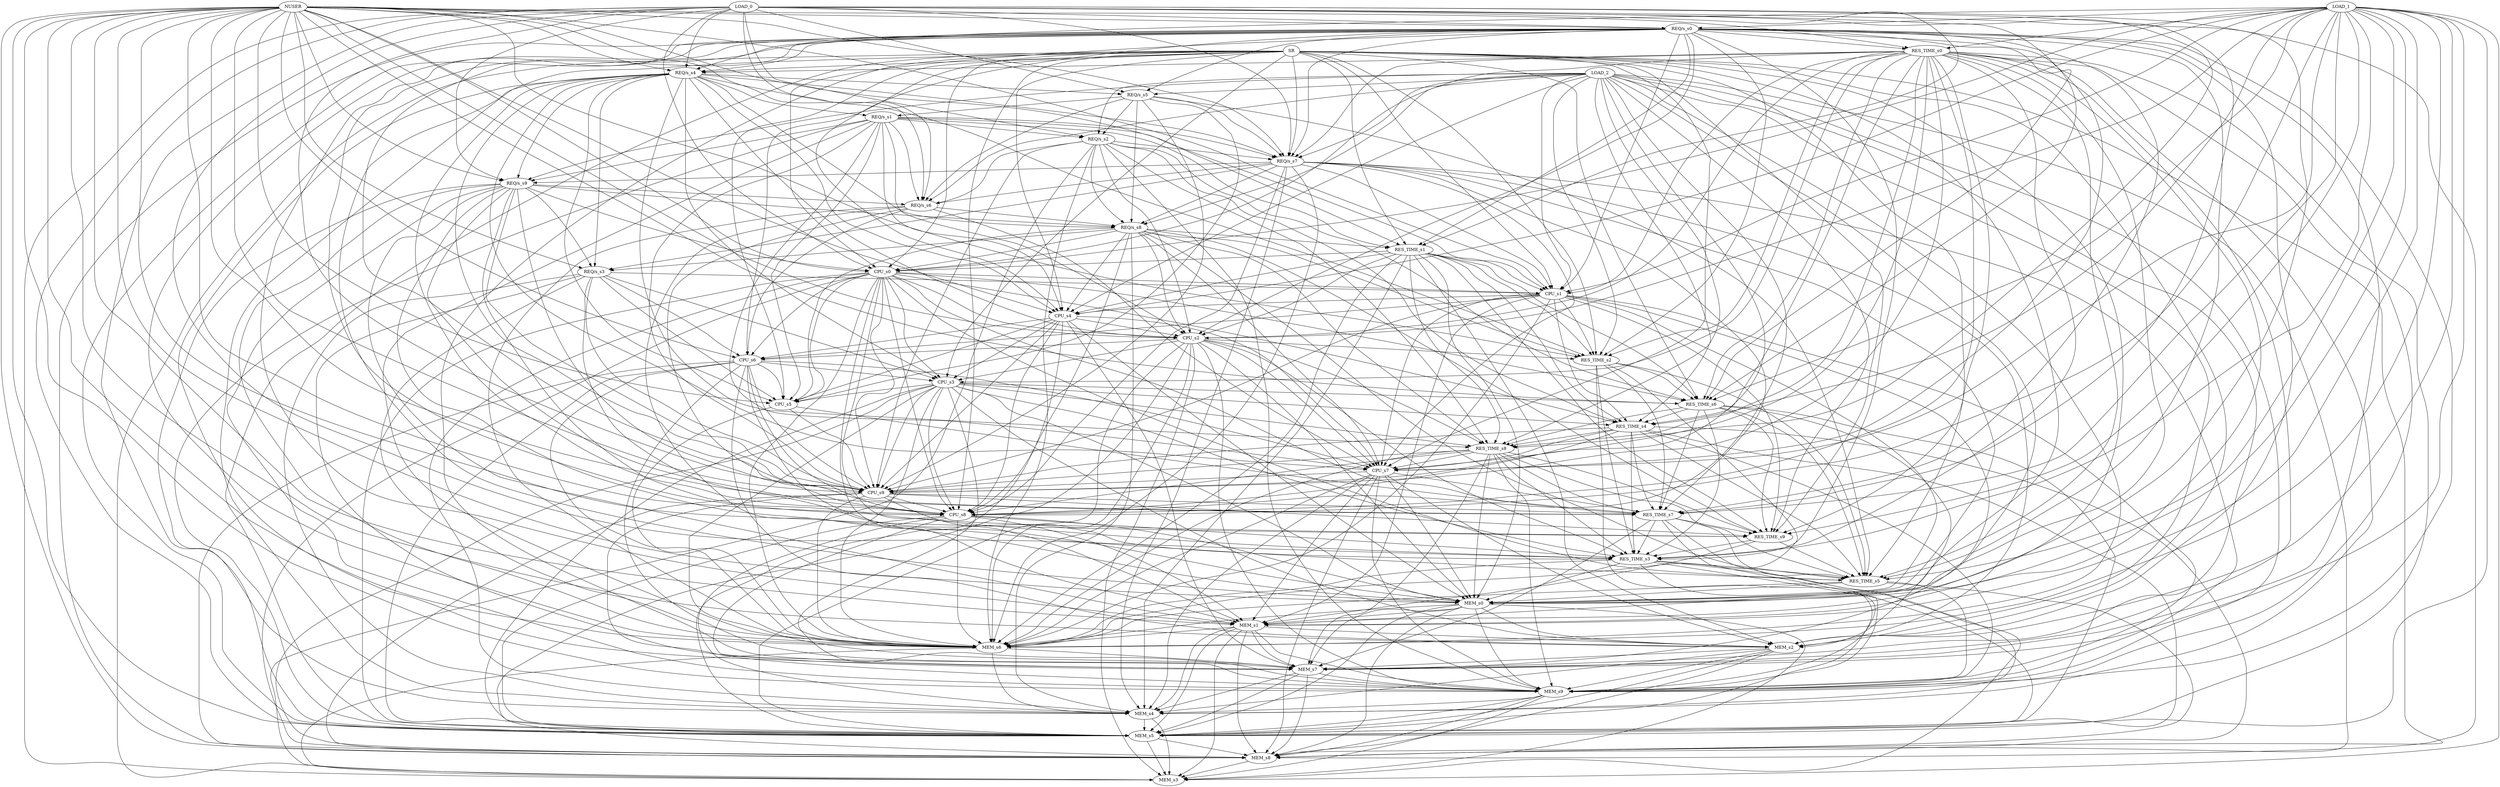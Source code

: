 strict digraph "" {
	NUSER -> "REQ/s_s0";
	NUSER -> RES_TIME_s0;
	NUSER -> CPU_s0;
	NUSER -> MEM_s0;
	NUSER -> RES_TIME_s1;
	NUSER -> CPU_s1;
	NUSER -> MEM_s1;
	NUSER -> RES_TIME_s2;
	NUSER -> CPU_s2;
	NUSER -> MEM_s2;
	NUSER -> "REQ/s_s3";
	NUSER -> "REQ/s_s4";
	NUSER -> CPU_s4;
	NUSER -> CPU_s5;
	NUSER -> MEM_s5;
	NUSER -> "REQ/s_s6";
	NUSER -> RES_TIME_s6;
	NUSER -> CPU_s6;
	NUSER -> MEM_s6;
	NUSER -> "REQ/s_s7";
	NUSER -> RES_TIME_s7;
	NUSER -> CPU_s8;
	NUSER -> MEM_s8;
	NUSER -> "REQ/s_s9";
	NUSER -> RES_TIME_s9;
	NUSER -> CPU_s9;
	NUSER -> MEM_s9;
	LOAD_0 -> "REQ/s_s0";
	LOAD_0 -> CPU_s0;
	LOAD_0 -> MEM_s0;
	LOAD_0 -> RES_TIME_s1;
	LOAD_0 -> "REQ/s_s2";
	LOAD_0 -> RES_TIME_s3;
	LOAD_0 -> MEM_s3;
	LOAD_0 -> "REQ/s_s4";
	LOAD_0 -> MEM_s4;
	LOAD_0 -> "REQ/s_s5";
	LOAD_0 -> MEM_s5;
	LOAD_0 -> "REQ/s_s6";
	LOAD_0 -> RES_TIME_s6;
	LOAD_0 -> "REQ/s_s7";
	LOAD_0 -> RES_TIME_s7;
	LOAD_0 -> RES_TIME_s8;
	LOAD_0 -> MEM_s8;
	LOAD_0 -> "REQ/s_s9";
	LOAD_0 -> CPU_s9;
	LOAD_1 -> "REQ/s_s0";
	LOAD_1 -> RES_TIME_s0;
	LOAD_1 -> CPU_s0;
	LOAD_1 -> MEM_s0;
	LOAD_1 -> CPU_s1;
	LOAD_1 -> MEM_s1;
	LOAD_1 -> CPU_s2;
	LOAD_1 -> MEM_s2;
	LOAD_1 -> RES_TIME_s3;
	LOAD_1 -> MEM_s3;
	LOAD_1 -> "REQ/s_s4";
	LOAD_1 -> RES_TIME_s4;
	LOAD_1 -> CPU_s4;
	LOAD_1 -> RES_TIME_s5;
	LOAD_1 -> MEM_s5;
	LOAD_1 -> RES_TIME_s6;
	LOAD_1 -> MEM_s6;
	LOAD_1 -> RES_TIME_s7;
	LOAD_1 -> CPU_s7;
	LOAD_1 -> MEM_s7;
	LOAD_1 -> CPU_s8;
	LOAD_1 -> RES_TIME_s9;
	LOAD_2 -> CPU_s1;
	LOAD_2 -> MEM_s1;
	LOAD_2 -> "REQ/s_s2";
	LOAD_2 -> RES_TIME_s2;
	LOAD_2 -> MEM_s2;
	LOAD_2 -> RES_TIME_s4;
	LOAD_2 -> CPU_s4;
	LOAD_2 -> "REQ/s_s5";
	LOAD_2 -> "REQ/s_s6";
	LOAD_2 -> MEM_s6;
	LOAD_2 -> "REQ/s_s7";
	LOAD_2 -> MEM_s7;
	LOAD_2 -> "REQ/s_s8";
	LOAD_2 -> RES_TIME_s8;
	LOAD_2 -> CPU_s8;
	LOAD_2 -> MEM_s8;
	LOAD_2 -> "REQ/s_s9";
	LOAD_2 -> RES_TIME_s9;
	LOAD_2 -> CPU_s9;
	LOAD_2 -> MEM_s9;
	SR -> CPU_s0;
	SR -> MEM_s0;
	SR -> RES_TIME_s1;
	SR -> CPU_s1;
	SR -> MEM_s1;
	SR -> RES_TIME_s2;
	SR -> MEM_s2;
	SR -> CPU_s3;
	SR -> MEM_s3;
	SR -> "REQ/s_s4";
	SR -> CPU_s4;
	SR -> MEM_s4;
	SR -> RES_TIME_s5;
	SR -> CPU_s5;
	SR -> MEM_s5;
	SR -> RES_TIME_s6;
	SR -> CPU_s6;
	SR -> "REQ/s_s7";
	SR -> CPU_s7;
	SR -> MEM_s7;
	SR -> CPU_s8;
	SR -> MEM_s8;
	SR -> RES_TIME_s9;
	"REQ/s_s0" -> RES_TIME_s0;
	"REQ/s_s0" -> CPU_s0;
	"REQ/s_s0" -> RES_TIME_s1;
	"REQ/s_s0" -> CPU_s1;
	"REQ/s_s0" -> MEM_s1;
	"REQ/s_s0" -> RES_TIME_s2;
	"REQ/s_s0" -> CPU_s2;
	"REQ/s_s0" -> MEM_s2;
	"REQ/s_s0" -> RES_TIME_s3;
	"REQ/s_s0" -> "REQ/s_s4";
	"REQ/s_s0" -> CPU_s4;
	"REQ/s_s0" -> "REQ/s_s5";
	"REQ/s_s0" -> RES_TIME_s5;
	"REQ/s_s0" -> MEM_s5;
	"REQ/s_s0" -> RES_TIME_s6;
	"REQ/s_s0" -> MEM_s6;
	"REQ/s_s0" -> "REQ/s_s7";
	"REQ/s_s0" -> RES_TIME_s7;
	"REQ/s_s0" -> CPU_s7;
	"REQ/s_s0" -> MEM_s7;
	"REQ/s_s0" -> CPU_s8;
	"REQ/s_s0" -> MEM_s8;
	"REQ/s_s0" -> CPU_s9;
	"REQ/s_s0" -> MEM_s9;
	RES_TIME_s0 -> CPU_s0;
	RES_TIME_s0 -> MEM_s0;
	RES_TIME_s0 -> CPU_s1;
	RES_TIME_s0 -> MEM_s1;
	RES_TIME_s0 -> RES_TIME_s2;
	RES_TIME_s0 -> CPU_s2;
	RES_TIME_s0 -> RES_TIME_s3;
	RES_TIME_s0 -> CPU_s3;
	RES_TIME_s0 -> "REQ/s_s4";
	RES_TIME_s0 -> RES_TIME_s4;
	RES_TIME_s0 -> MEM_s4;
	RES_TIME_s0 -> RES_TIME_s5;
	RES_TIME_s0 -> MEM_s5;
	RES_TIME_s0 -> RES_TIME_s6;
	RES_TIME_s0 -> "REQ/s_s7";
	RES_TIME_s0 -> CPU_s7;
	RES_TIME_s0 -> MEM_s7;
	RES_TIME_s0 -> RES_TIME_s8;
	RES_TIME_s0 -> CPU_s8;
	RES_TIME_s0 -> RES_TIME_s9;
	RES_TIME_s0 -> CPU_s9;
	RES_TIME_s0 -> MEM_s9;
	CPU_s0 -> CPU_s1;
	CPU_s0 -> MEM_s1;
	CPU_s0 -> CPU_s2;
	CPU_s0 -> RES_TIME_s3;
	CPU_s0 -> CPU_s3;
	CPU_s0 -> RES_TIME_s4;
	CPU_s0 -> MEM_s4;
	CPU_s0 -> RES_TIME_s5;
	CPU_s0 -> CPU_s5;
	CPU_s0 -> MEM_s5;
	CPU_s0 -> RES_TIME_s6;
	CPU_s0 -> CPU_s6;
	CPU_s0 -> MEM_s6;
	CPU_s0 -> RES_TIME_s7;
	CPU_s0 -> CPU_s8;
	CPU_s0 -> MEM_s8;
	CPU_s0 -> CPU_s9;
	MEM_s0 -> MEM_s1;
	MEM_s0 -> MEM_s2;
	MEM_s0 -> MEM_s3;
	MEM_s0 -> MEM_s5;
	MEM_s0 -> MEM_s6;
	MEM_s0 -> MEM_s7;
	MEM_s0 -> MEM_s8;
	MEM_s0 -> MEM_s9;
	"REQ/s_s1" -> RES_TIME_s1;
	"REQ/s_s1" -> CPU_s1;
	"REQ/s_s1" -> "REQ/s_s2";
	"REQ/s_s1" -> CPU_s2;
	"REQ/s_s1" -> CPU_s4;
	"REQ/s_s1" -> CPU_s5;
	"REQ/s_s1" -> MEM_s5;
	"REQ/s_s1" -> "REQ/s_s6";
	"REQ/s_s1" -> MEM_s6;
	"REQ/s_s1" -> "REQ/s_s7";
	"REQ/s_s1" -> CPU_s7;
	"REQ/s_s1" -> "REQ/s_s9";
	"REQ/s_s1" -> CPU_s9;
	RES_TIME_s1 -> CPU_s0;
	RES_TIME_s1 -> MEM_s0;
	RES_TIME_s1 -> CPU_s1;
	RES_TIME_s1 -> RES_TIME_s2;
	RES_TIME_s1 -> CPU_s2;
	RES_TIME_s1 -> MEM_s2;
	RES_TIME_s1 -> RES_TIME_s4;
	RES_TIME_s1 -> CPU_s4;
	RES_TIME_s1 -> MEM_s4;
	RES_TIME_s1 -> RES_TIME_s6;
	RES_TIME_s1 -> MEM_s6;
	RES_TIME_s1 -> RES_TIME_s8;
	RES_TIME_s1 -> RES_TIME_s9;
	CPU_s1 -> MEM_s0;
	CPU_s1 -> MEM_s1;
	CPU_s1 -> RES_TIME_s2;
	CPU_s1 -> RES_TIME_s4;
	CPU_s1 -> CPU_s4;
	CPU_s1 -> CPU_s6;
	CPU_s1 -> MEM_s6;
	CPU_s1 -> CPU_s7;
	CPU_s1 -> MEM_s7;
	CPU_s1 -> RES_TIME_s9;
	CPU_s1 -> CPU_s9;
	CPU_s1 -> MEM_s9;
	MEM_s1 -> MEM_s2;
	MEM_s1 -> MEM_s3;
	MEM_s1 -> MEM_s4;
	MEM_s1 -> MEM_s5;
	MEM_s1 -> MEM_s6;
	MEM_s1 -> MEM_s7;
	MEM_s1 -> MEM_s8;
	MEM_s1 -> MEM_s9;
	"REQ/s_s2" -> CPU_s2;
	"REQ/s_s2" -> MEM_s3;
	"REQ/s_s2" -> RES_TIME_s4;
	"REQ/s_s2" -> "REQ/s_s6";
	"REQ/s_s2" -> RES_TIME_s6;
	"REQ/s_s2" -> MEM_s6;
	"REQ/s_s2" -> "REQ/s_s7";
	"REQ/s_s2" -> "REQ/s_s8";
	"REQ/s_s2" -> RES_TIME_s8;
	"REQ/s_s2" -> CPU_s9;
	"REQ/s_s2" -> MEM_s9;
	RES_TIME_s2 -> RES_TIME_s3;
	RES_TIME_s2 -> RES_TIME_s5;
	RES_TIME_s2 -> MEM_s5;
	RES_TIME_s2 -> RES_TIME_s6;
	RES_TIME_s2 -> MEM_s6;
	RES_TIME_s2 -> RES_TIME_s7;
	CPU_s2 -> MEM_s0;
	CPU_s2 -> RES_TIME_s2;
	CPU_s2 -> RES_TIME_s3;
	CPU_s2 -> CPU_s3;
	CPU_s2 -> MEM_s3;
	CPU_s2 -> MEM_s5;
	CPU_s2 -> CPU_s6;
	CPU_s2 -> MEM_s6;
	CPU_s2 -> CPU_s7;
	CPU_s2 -> RES_TIME_s8;
	CPU_s2 -> MEM_s8;
	CPU_s2 -> MEM_s9;
	MEM_s2 -> MEM_s4;
	MEM_s2 -> MEM_s5;
	MEM_s2 -> MEM_s7;
	MEM_s2 -> MEM_s8;
	MEM_s2 -> MEM_s9;
	"REQ/s_s3" -> CPU_s1;
	"REQ/s_s3" -> RES_TIME_s3;
	"REQ/s_s3" -> CPU_s3;
	"REQ/s_s3" -> MEM_s4;
	"REQ/s_s3" -> CPU_s5;
	"REQ/s_s3" -> CPU_s6;
	"REQ/s_s3" -> MEM_s6;
	"REQ/s_s3" -> MEM_s7;
	"REQ/s_s3" -> CPU_s9;
	RES_TIME_s3 -> MEM_s0;
	RES_TIME_s3 -> MEM_s3;
	RES_TIME_s3 -> RES_TIME_s5;
	RES_TIME_s3 -> MEM_s5;
	RES_TIME_s3 -> MEM_s6;
	RES_TIME_s3 -> MEM_s9;
	CPU_s3 -> MEM_s0;
	CPU_s3 -> MEM_s2;
	CPU_s3 -> RES_TIME_s3;
	CPU_s3 -> RES_TIME_s4;
	CPU_s3 -> CPU_s5;
	CPU_s3 -> MEM_s5;
	CPU_s3 -> RES_TIME_s6;
	CPU_s3 -> MEM_s6;
	CPU_s3 -> MEM_s7;
	CPU_s3 -> RES_TIME_s8;
	CPU_s3 -> CPU_s8;
	CPU_s3 -> MEM_s8;
	CPU_s3 -> CPU_s9;
	CPU_s3 -> MEM_s9;
	"REQ/s_s4" -> MEM_s0;
	"REQ/s_s4" -> "REQ/s_s1";
	"REQ/s_s4" -> RES_TIME_s2;
	"REQ/s_s4" -> CPU_s2;
	"REQ/s_s4" -> "REQ/s_s3";
	"REQ/s_s4" -> CPU_s3;
	"REQ/s_s4" -> CPU_s4;
	"REQ/s_s4" -> "REQ/s_s5";
	"REQ/s_s4" -> CPU_s5;
	"REQ/s_s4" -> "REQ/s_s7";
	"REQ/s_s4" -> CPU_s7;
	"REQ/s_s4" -> MEM_s7;
	"REQ/s_s4" -> "REQ/s_s8";
	"REQ/s_s4" -> RES_TIME_s8;
	"REQ/s_s4" -> CPU_s8;
	"REQ/s_s4" -> "REQ/s_s9";
	"REQ/s_s4" -> CPU_s9;
	RES_TIME_s4 -> RES_TIME_s3;
	RES_TIME_s4 -> RES_TIME_s5;
	RES_TIME_s4 -> MEM_s5;
	RES_TIME_s4 -> RES_TIME_s7;
	RES_TIME_s4 -> CPU_s7;
	RES_TIME_s4 -> RES_TIME_s8;
	RES_TIME_s4 -> CPU_s8;
	RES_TIME_s4 -> MEM_s8;
	RES_TIME_s4 -> CPU_s9;
	RES_TIME_s4 -> MEM_s9;
	CPU_s4 -> MEM_s0;
	CPU_s4 -> CPU_s2;
	CPU_s4 -> CPU_s3;
	CPU_s4 -> CPU_s5;
	CPU_s4 -> MEM_s5;
	CPU_s4 -> CPU_s6;
	CPU_s4 -> CPU_s7;
	CPU_s4 -> MEM_s7;
	CPU_s4 -> CPU_s8;
	CPU_s4 -> CPU_s9;
	MEM_s4 -> MEM_s3;
	MEM_s4 -> MEM_s5;
	"REQ/s_s5" -> "REQ/s_s1";
	"REQ/s_s5" -> "REQ/s_s2";
	"REQ/s_s5" -> RES_TIME_s5;
	"REQ/s_s5" -> CPU_s5;
	"REQ/s_s5" -> "REQ/s_s6";
	"REQ/s_s5" -> "REQ/s_s7";
	"REQ/s_s5" -> "REQ/s_s8";
	"REQ/s_s5" -> CPU_s9;
	RES_TIME_s5 -> MEM_s0;
	RES_TIME_s5 -> MEM_s6;
	RES_TIME_s5 -> MEM_s8;
	RES_TIME_s5 -> MEM_s9;
	CPU_s5 -> MEM_s6;
	CPU_s5 -> RES_TIME_s7;
	CPU_s5 -> CPU_s9;
	MEM_s5 -> MEM_s3;
	MEM_s5 -> MEM_s8;
	"REQ/s_s6" -> MEM_s0;
	"REQ/s_s6" -> CPU_s6;
	"REQ/s_s6" -> MEM_s6;
	"REQ/s_s6" -> CPU_s7;
	"REQ/s_s6" -> "REQ/s_s8";
	"REQ/s_s6" -> CPU_s8;
	RES_TIME_s6 -> MEM_s2;
	RES_TIME_s6 -> RES_TIME_s3;
	RES_TIME_s6 -> RES_TIME_s4;
	RES_TIME_s6 -> RES_TIME_s5;
	RES_TIME_s6 -> MEM_s5;
	RES_TIME_s6 -> RES_TIME_s7;
	RES_TIME_s6 -> RES_TIME_s8;
	RES_TIME_s6 -> RES_TIME_s9;
	CPU_s6 -> MEM_s0;
	CPU_s6 -> MEM_s2;
	CPU_s6 -> CPU_s3;
	CPU_s6 -> CPU_s5;
	CPU_s6 -> MEM_s5;
	CPU_s6 -> MEM_s6;
	CPU_s6 -> CPU_s7;
	CPU_s6 -> MEM_s7;
	CPU_s6 -> CPU_s8;
	CPU_s6 -> MEM_s8;
	CPU_s6 -> CPU_s9;
	MEM_s6 -> MEM_s3;
	MEM_s6 -> MEM_s4;
	MEM_s6 -> MEM_s7;
	"REQ/s_s7" -> MEM_s0;
	"REQ/s_s7" -> CPU_s1;
	"REQ/s_s7" -> MEM_s2;
	"REQ/s_s7" -> "REQ/s_s3";
	"REQ/s_s7" -> MEM_s4;
	"REQ/s_s7" -> "REQ/s_s6";
	"REQ/s_s7" -> MEM_s6;
	"REQ/s_s7" -> RES_TIME_s7;
	"REQ/s_s7" -> CPU_s7;
	"REQ/s_s7" -> "REQ/s_s8";
	"REQ/s_s7" -> CPU_s8;
	"REQ/s_s7" -> "REQ/s_s9";
	"REQ/s_s7" -> MEM_s9;
	RES_TIME_s7 -> RES_TIME_s3;
	RES_TIME_s7 -> MEM_s4;
	RES_TIME_s7 -> RES_TIME_s5;
	RES_TIME_s7 -> MEM_s7;
	RES_TIME_s7 -> RES_TIME_s9;
	RES_TIME_s7 -> MEM_s9;
	CPU_s7 -> MEM_s0;
	CPU_s7 -> MEM_s1;
	CPU_s7 -> MEM_s2;
	CPU_s7 -> MEM_s4;
	CPU_s7 -> MEM_s6;
	CPU_s7 -> RES_TIME_s7;
	CPU_s7 -> MEM_s8;
	CPU_s7 -> CPU_s9;
	CPU_s7 -> MEM_s9;
	MEM_s7 -> MEM_s4;
	MEM_s7 -> MEM_s5;
	MEM_s7 -> MEM_s8;
	MEM_s7 -> MEM_s9;
	"REQ/s_s8" -> CPU_s0;
	"REQ/s_s8" -> RES_TIME_s1;
	"REQ/s_s8" -> RES_TIME_s2;
	"REQ/s_s8" -> CPU_s2;
	"REQ/s_s8" -> "REQ/s_s3";
	"REQ/s_s8" -> CPU_s4;
	"REQ/s_s8" -> MEM_s4;
	"REQ/s_s8" -> RES_TIME_s5;
	"REQ/s_s8" -> CPU_s5;
	"REQ/s_s8" -> CPU_s7;
	"REQ/s_s8" -> RES_TIME_s8;
	"REQ/s_s8" -> CPU_s8;
	"REQ/s_s8" -> RES_TIME_s9;
	RES_TIME_s8 -> MEM_s0;
	RES_TIME_s8 -> RES_TIME_s3;
	RES_TIME_s8 -> RES_TIME_s5;
	RES_TIME_s8 -> MEM_s6;
	RES_TIME_s8 -> RES_TIME_s7;
	RES_TIME_s8 -> CPU_s7;
	RES_TIME_s8 -> MEM_s7;
	RES_TIME_s8 -> CPU_s8;
	RES_TIME_s8 -> RES_TIME_s9;
	RES_TIME_s8 -> CPU_s9;
	RES_TIME_s8 -> MEM_s9;
	CPU_s8 -> MEM_s0;
	CPU_s8 -> MEM_s1;
	CPU_s8 -> RES_TIME_s3;
	CPU_s8 -> MEM_s4;
	CPU_s8 -> MEM_s5;
	CPU_s8 -> MEM_s6;
	CPU_s8 -> MEM_s9;
	MEM_s8 -> MEM_s3;
	"REQ/s_s9" -> CPU_s0;
	"REQ/s_s9" -> MEM_s1;
	"REQ/s_s9" -> "REQ/s_s3";
	"REQ/s_s9" -> RES_TIME_s5;
	"REQ/s_s9" -> MEM_s5;
	"REQ/s_s9" -> "REQ/s_s6";
	"REQ/s_s9" -> MEM_s6;
	"REQ/s_s9" -> RES_TIME_s7;
	"REQ/s_s9" -> "REQ/s_s8";
	"REQ/s_s9" -> CPU_s8;
	"REQ/s_s9" -> RES_TIME_s9;
	"REQ/s_s9" -> CPU_s9;
	"REQ/s_s9" -> MEM_s9;
	RES_TIME_s9 -> MEM_s1;
	RES_TIME_s9 -> RES_TIME_s3;
	RES_TIME_s9 -> RES_TIME_s5;
	CPU_s9 -> MEM_s1;
	CPU_s9 -> MEM_s6;
	CPU_s9 -> RES_TIME_s7;
	CPU_s9 -> CPU_s8;
	CPU_s9 -> MEM_s8;
	CPU_s9 -> RES_TIME_s9;
	CPU_s9 -> MEM_s9;
	MEM_s9 -> MEM_s3;
	MEM_s9 -> MEM_s4;
	MEM_s9 -> MEM_s5;
	MEM_s9 -> MEM_s8;
}
